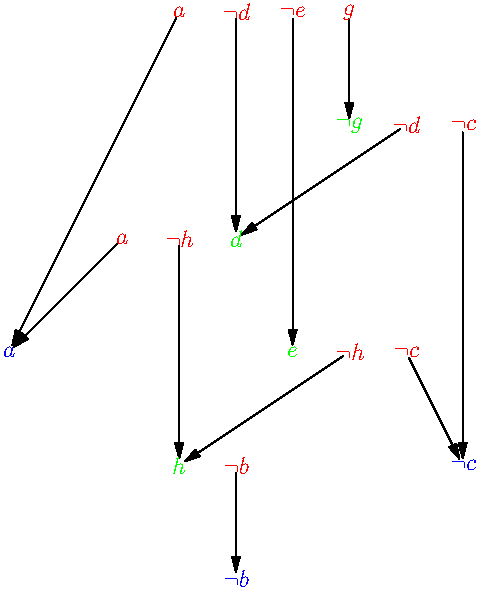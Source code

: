 
unitsize(1cm);

label("$a$",      (0,0), red);
label("$\neg d$", (1,0), red);
label("$\neg e$", (2,0), red);
label("$g$",      (3,0), red);

label("$a$",      (-1,-4), red);
label("$\neg h$", (0,-4),  red);
label("$d$",      (1,-4),  green);

label("$\neg g$", (3,-2),  green);
label("$\neg d$", (4,-2),  red);
label("$\neg c$", (5,-2),  red);

label("$a$",      (-3,-6), blue);

label("$e$",      (2,-6),  green);
label("$\neg h$", (3,-6),  red);
label("$\neg c$", (4,-6),  red);

label("$h$",      (0,-8),  green);
label("$\neg b$", (1,-8),  red);

label("$\neg c$", (5,-8),  blue);

label("$\neg b$", (1,-10), blue);

draw((0,0)   -- (-3,-6), Arrow, Margins);
draw((1,0)   -- (1,-4),  Arrow, Margins);
draw((2,0)   -- (2,-6),  Arrow, Margins);
draw((3,0)   -- (3,-2),  Arrow, Margins);
draw((4,-2)  -- (1,-4),  Arrow, Margins);
draw((5,-2)  -- (5,-8),  Arrow, Margins);
draw((-1,-4) -- (-3,-6), Arrow, Margins);
draw((0,-4)  -- (0,-8),  Arrow, Margins);
draw((3,-6)  -- (0,-8),  Arrow, Margins);
draw((4,-6)  -- (5,-8),  Arrow, Margins);
draw((1,-8)  -- (1,-10), Arrow, Margins);

